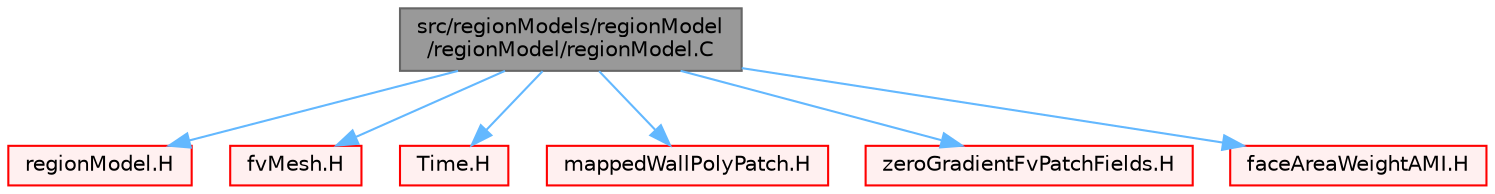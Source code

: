 digraph "src/regionModels/regionModel/regionModel/regionModel.C"
{
 // LATEX_PDF_SIZE
  bgcolor="transparent";
  edge [fontname=Helvetica,fontsize=10,labelfontname=Helvetica,labelfontsize=10];
  node [fontname=Helvetica,fontsize=10,shape=box,height=0.2,width=0.4];
  Node1 [id="Node000001",label="src/regionModels/regionModel\l/regionModel/regionModel.C",height=0.2,width=0.4,color="gray40", fillcolor="grey60", style="filled", fontcolor="black",tooltip=" "];
  Node1 -> Node2 [id="edge1_Node000001_Node000002",color="steelblue1",style="solid",tooltip=" "];
  Node2 [id="Node000002",label="regionModel.H",height=0.2,width=0.4,color="red", fillcolor="#FFF0F0", style="filled",URL="$regionModel_8H.html",tooltip=" "];
  Node1 -> Node280 [id="edge2_Node000001_Node000280",color="steelblue1",style="solid",tooltip=" "];
  Node280 [id="Node000280",label="fvMesh.H",height=0.2,width=0.4,color="red", fillcolor="#FFF0F0", style="filled",URL="$fvMesh_8H.html",tooltip=" "];
  Node1 -> Node422 [id="edge3_Node000001_Node000422",color="steelblue1",style="solid",tooltip=" "];
  Node422 [id="Node000422",label="Time.H",height=0.2,width=0.4,color="red", fillcolor="#FFF0F0", style="filled",URL="$Time_8H.html",tooltip=" "];
  Node1 -> Node447 [id="edge4_Node000001_Node000447",color="steelblue1",style="solid",tooltip=" "];
  Node447 [id="Node000447",label="mappedWallPolyPatch.H",height=0.2,width=0.4,color="red", fillcolor="#FFF0F0", style="filled",URL="$mappedWallPolyPatch_8H.html",tooltip=" "];
  Node1 -> Node449 [id="edge5_Node000001_Node000449",color="steelblue1",style="solid",tooltip=" "];
  Node449 [id="Node000449",label="zeroGradientFvPatchFields.H",height=0.2,width=0.4,color="red", fillcolor="#FFF0F0", style="filled",URL="$zeroGradientFvPatchFields_8H.html",tooltip=" "];
  Node1 -> Node451 [id="edge6_Node000001_Node000451",color="steelblue1",style="solid",tooltip=" "];
  Node451 [id="Node000451",label="faceAreaWeightAMI.H",height=0.2,width=0.4,color="red", fillcolor="#FFF0F0", style="filled",URL="$faceAreaWeightAMI_8H.html",tooltip=" "];
}
